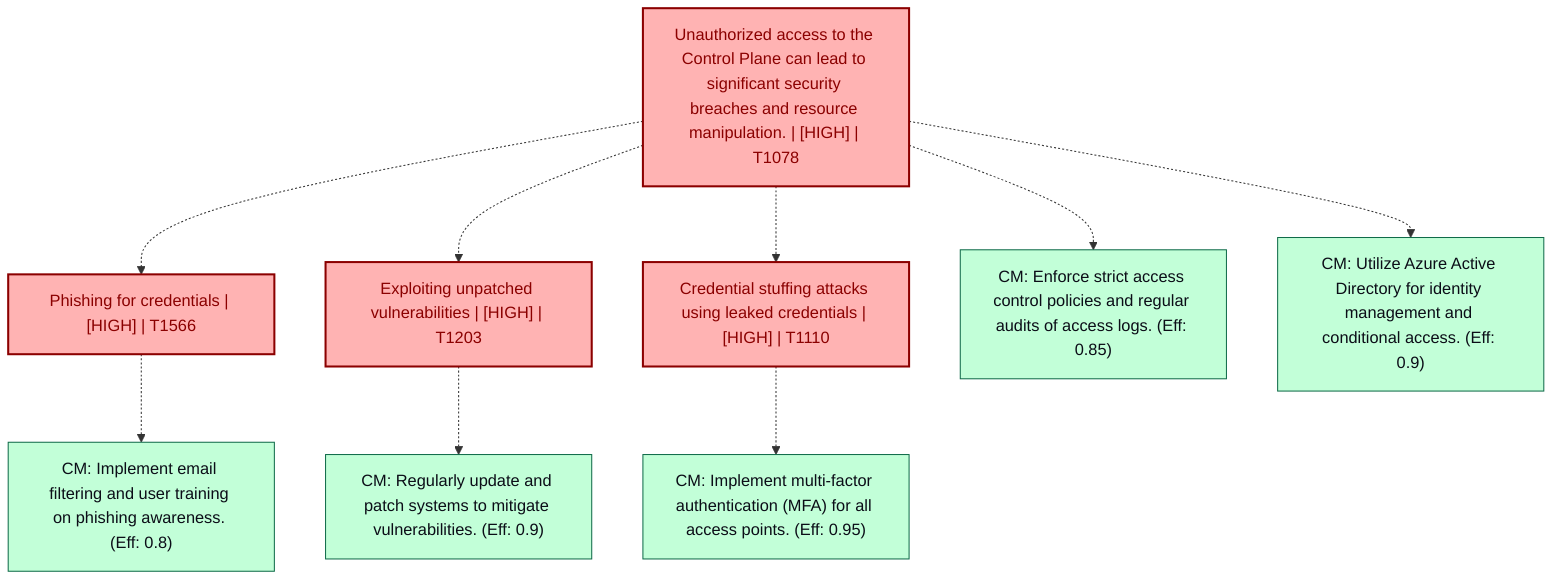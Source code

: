 graph TB
  node_01K5S6W6868A1NP35XK2EZWQ9["Unauthorized access to the Control Plane can lead to significant security breaches and resource manipulation. | [HIGH] | T1078"]:::highRisk
  node_01K5S6W6868A1NP35XK2EZWQ10["Phishing for credentials | [HIGH] | T1566"]:::highRisk
  node_01K5S6W6868A1NP35XK2EZWQ10_cm_0["CM: Implement email filtering and user training on phishing awareness. (Eff: 0.8)"]:::countermeasure
  node_01K5S6W6868A1NP35XK2EZWQ11["Exploiting unpatched vulnerabilities | [HIGH] | T1203"]:::highRisk
  node_01K5S6W6868A1NP35XK2EZWQ11_cm_0["CM: Regularly update and patch systems to mitigate vulnerabilities. (Eff: 0.9)"]:::countermeasure
  node_01K5S6W6868A1NP35XK2EZWQ12["Credential stuffing attacks using leaked credentials | [HIGH] | T1110"]:::highRisk
  node_01K5S6W6868A1NP35XK2EZWQ12_cm_0["CM: Implement multi-factor authentication (MFA) for all access points. (Eff: 0.95)"]:::countermeasure
  node_01K5S6W6868A1NP35XK2EZWQ9_cm_0["CM: Enforce strict access control policies and regular audits of access logs. (Eff: 0.85)"]:::countermeasure
  node_01K5S6W6868A1NP35XK2EZWQ9_cm_1["CM: Utilize Azure Active Directory for identity management and conditional access. (Eff: 0.9)"]:::countermeasure

  node_01K5S6W6868A1NP35XK2EZWQ9 -.-> node_01K5S6W6868A1NP35XK2EZWQ10
  node_01K5S6W6868A1NP35XK2EZWQ10 -.-> node_01K5S6W6868A1NP35XK2EZWQ10_cm_0
  node_01K5S6W6868A1NP35XK2EZWQ9 -.-> node_01K5S6W6868A1NP35XK2EZWQ11
  node_01K5S6W6868A1NP35XK2EZWQ11 -.-> node_01K5S6W6868A1NP35XK2EZWQ11_cm_0
  node_01K5S6W6868A1NP35XK2EZWQ9 -.-> node_01K5S6W6868A1NP35XK2EZWQ12
  node_01K5S6W6868A1NP35XK2EZWQ12 -.-> node_01K5S6W6868A1NP35XK2EZWQ12_cm_0
  node_01K5S6W6868A1NP35XK2EZWQ9 -.-> node_01K5S6W6868A1NP35XK2EZWQ9_cm_0
  node_01K5S6W6868A1NP35XK2EZWQ9 -.-> node_01K5S6W6868A1NP35XK2EZWQ9_cm_1

  classDef andNode fill:#FFB3B3,stroke:#8B0000,stroke-width:2px,color:#0B0D17
  classDef orNode fill:#C2FFD8,stroke:#106B49,stroke-width:2px,color:#0B0D17
  classDef leafNode fill:#73d1ff,stroke:#29ABE2,stroke-width:2px,color:#0B0D17
  classDef highRisk fill:#FFB3B3,color:#8B0000,stroke:#8B0000,stroke-width:2px
  classDef mediumRisk fill:#FFF200,stroke:#7A6300,stroke-width:1px,color:#0B0D17
  classDef lowRisk fill:#FFF2B3,stroke:#FFF2B3,stroke-width:1px,color:#0B0D17
  classDef countermeasure fill:#C2FFD8,stroke:#106B49,stroke-width:1px,color:#0B0D17
  classDef reference fill:#ffa1ad,stroke:#A259FF,stroke-width:1px,stroke-dasharray:3 3,color:#0B0D17
  classDef mitreNode stroke-dasharray:5 5
  classDef note fill:#ffffcc,stroke:#ffcc00,stroke-width:2px,stroke-dasharray:5 5